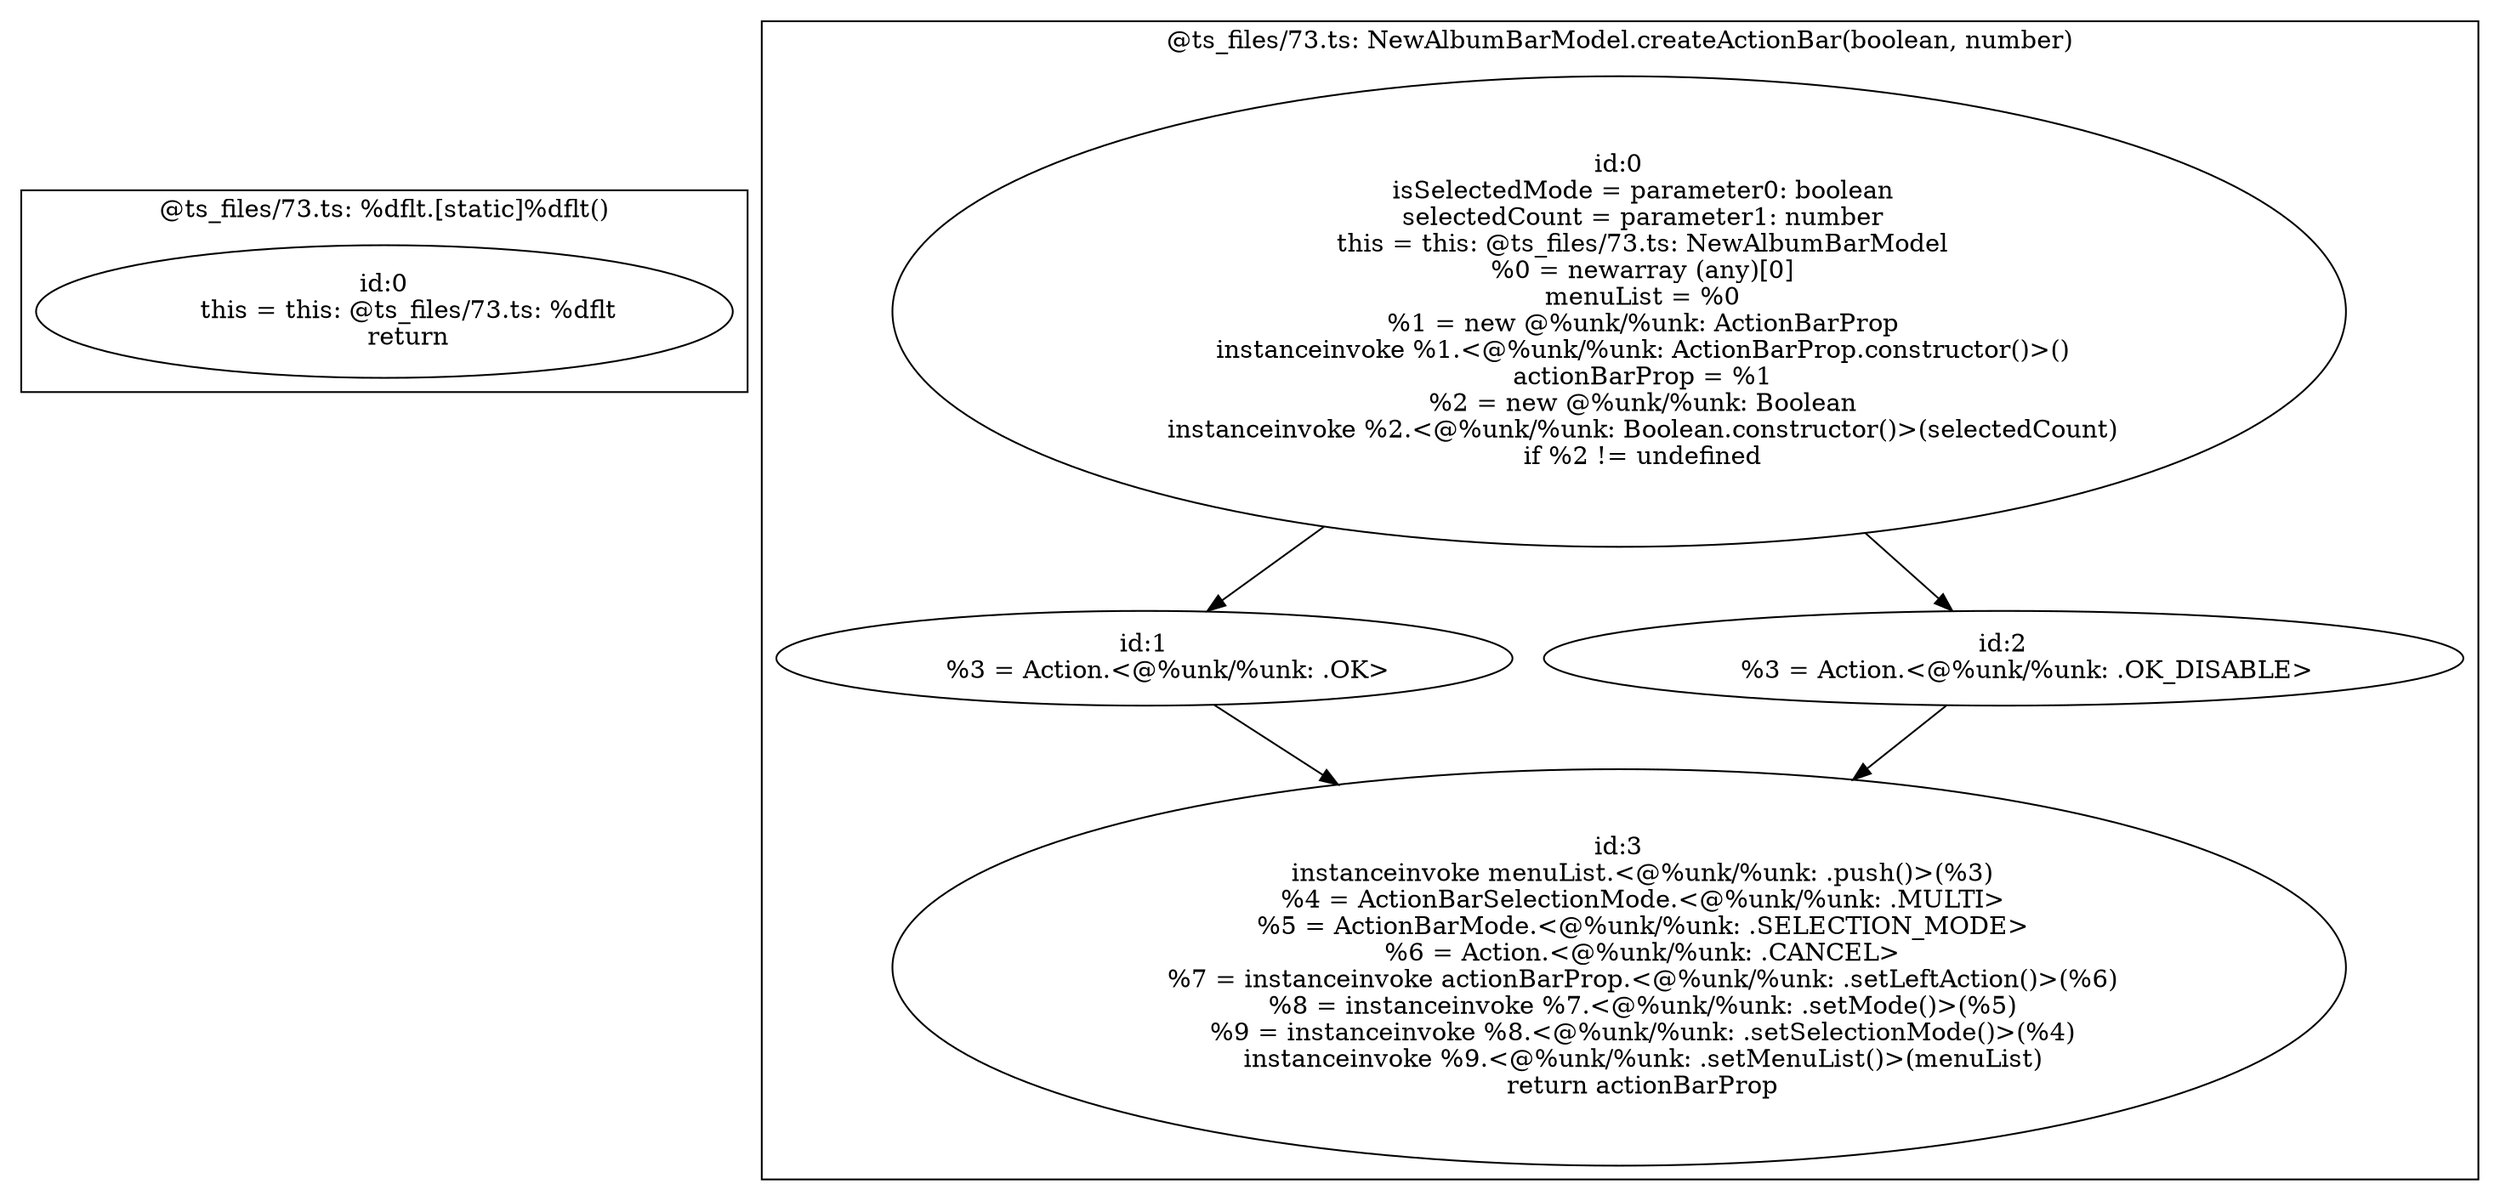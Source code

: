 digraph "73.ts" {
subgraph "cluster_@ts_files/73.ts: %dflt.[static]%dflt()" {
  label="@ts_files/73.ts: %dflt.[static]%dflt()";
  Node33260 [label="id:0
      this = this: @ts_files/73.ts: %dflt
      return"];
}
subgraph "cluster_@ts_files/73.ts: NewAlbumBarModel.createActionBar(boolean, number)" {
  label="@ts_files/73.ts: NewAlbumBarModel.createActionBar(boolean, number)";
  Node61090 [label="id:0
      isSelectedMode = parameter0: boolean
      selectedCount = parameter1: number
      this = this: @ts_files/73.ts: NewAlbumBarModel
      %0 = newarray (any)[0]
      menuList = %0
      %1 = new @%unk/%unk: ActionBarProp
      instanceinvoke %1.<@%unk/%unk: ActionBarProp.constructor()>()
      actionBarProp = %1
      %2 = new @%unk/%unk: Boolean
      instanceinvoke %2.<@%unk/%unk: Boolean.constructor()>(selectedCount)
      if %2 != undefined"];
  Node61091 [label="id:1
      %3 = Action.<@%unk/%unk: .OK>"];
  Node61092 [label="id:2
      %3 = Action.<@%unk/%unk: .OK_DISABLE>"];
  Node61093 [label="id:3
      instanceinvoke menuList.<@%unk/%unk: .push()>(%3)
      %4 = ActionBarSelectionMode.<@%unk/%unk: .MULTI>
      %5 = ActionBarMode.<@%unk/%unk: .SELECTION_MODE>
      %6 = Action.<@%unk/%unk: .CANCEL>
      %7 = instanceinvoke actionBarProp.<@%unk/%unk: .setLeftAction()>(%6)
      %8 = instanceinvoke %7.<@%unk/%unk: .setMode()>(%5)
      %9 = instanceinvoke %8.<@%unk/%unk: .setSelectionMode()>(%4)
      instanceinvoke %9.<@%unk/%unk: .setMenuList()>(menuList)
      return actionBarProp"];
  Node61090 -> Node61091;
  Node61090 -> Node61092;
  Node61091 -> Node61093;
  Node61092 -> Node61093;
}
}
